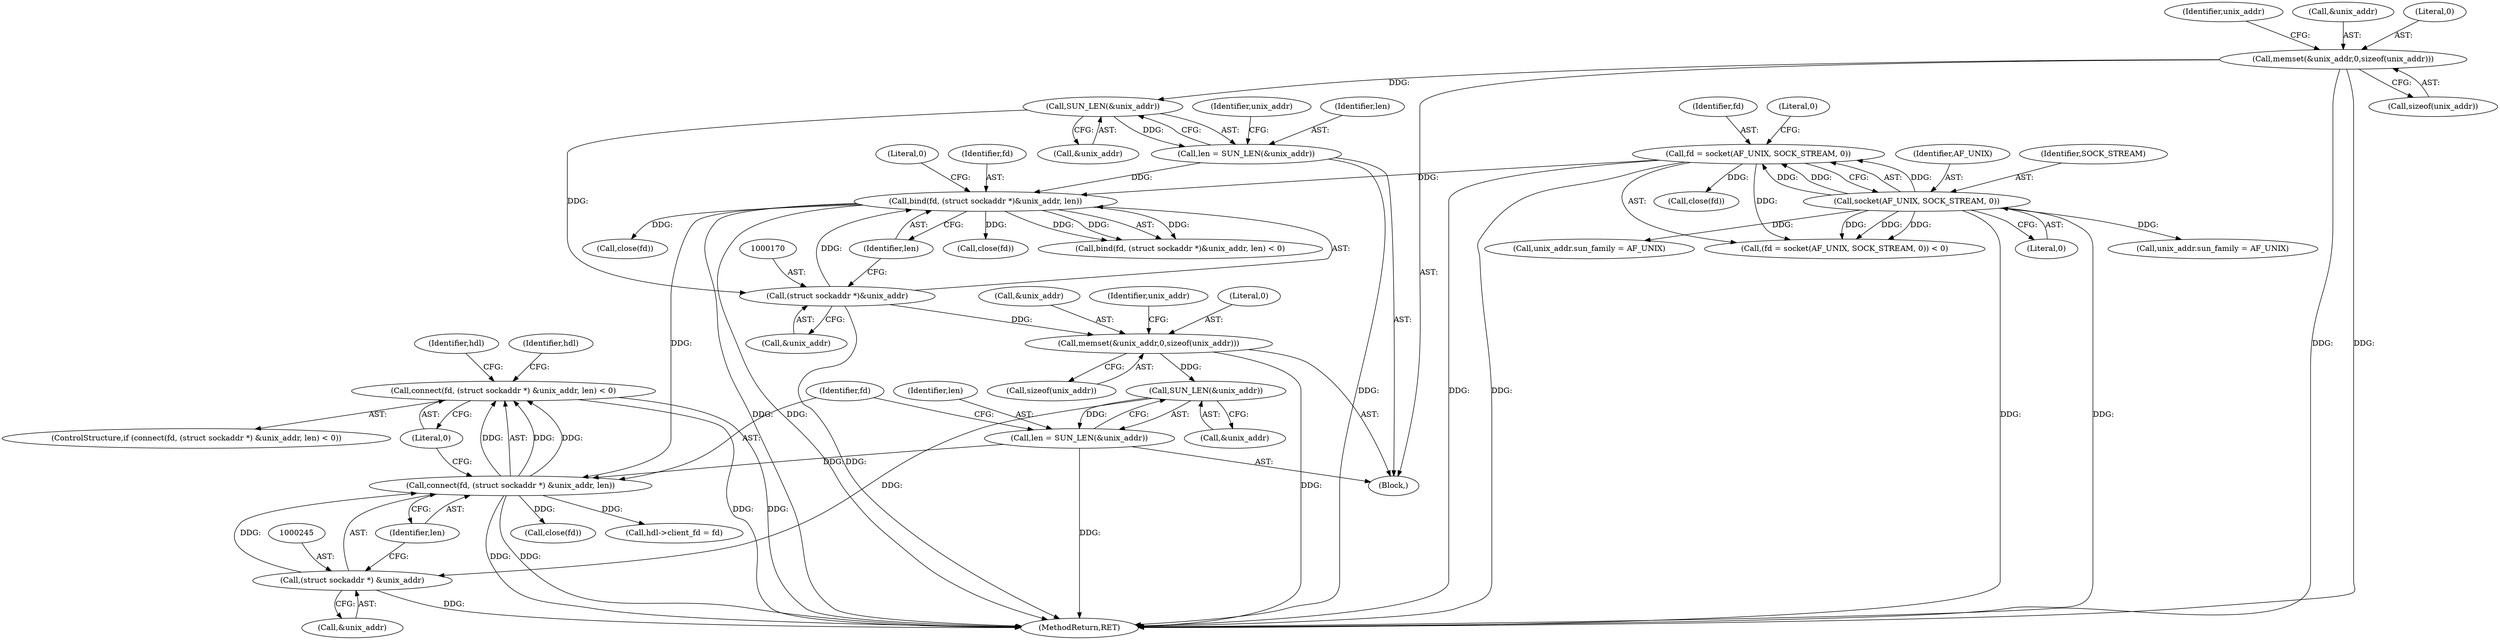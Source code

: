 digraph "0_opa-ff_c5759e7b76f5bf844be6c6641cc1b356bbc83869_0@API" {
"1000241" [label="(Call,connect(fd, (struct sockaddr *) &unix_addr, len) < 0)"];
"1000242" [label="(Call,connect(fd, (struct sockaddr *) &unix_addr, len))"];
"1000167" [label="(Call,bind(fd, (struct sockaddr *)&unix_addr, len))"];
"1000108" [label="(Call,fd = socket(AF_UNIX, SOCK_STREAM, 0))"];
"1000110" [label="(Call,socket(AF_UNIX, SOCK_STREAM, 0))"];
"1000169" [label="(Call,(struct sockaddr *)&unix_addr)"];
"1000158" [label="(Call,SUN_LEN(&unix_addr))"];
"1000118" [label="(Call,memset(&unix_addr,0,sizeof(unix_addr)))"];
"1000156" [label="(Call,len = SUN_LEN(&unix_addr))"];
"1000244" [label="(Call,(struct sockaddr *) &unix_addr)"];
"1000237" [label="(Call,SUN_LEN(&unix_addr))"];
"1000201" [label="(Call,memset(&unix_addr,0,sizeof(unix_addr)))"];
"1000235" [label="(Call,len = SUN_LEN(&unix_addr))"];
"1000180" [label="(Call,close(fd))"];
"1000113" [label="(Literal,0)"];
"1000205" [label="(Call,sizeof(unix_addr))"];
"1000242" [label="(Call,connect(fd, (struct sockaddr *) &unix_addr, len))"];
"1000126" [label="(Identifier,unix_addr)"];
"1000259" [label="(Call,hdl->client_fd = fd)"];
"1000171" [label="(Call,&unix_addr)"];
"1000159" [label="(Call,&unix_addr)"];
"1000124" [label="(Call,unix_addr.sun_family = AF_UNIX)"];
"1000235" [label="(Call,len = SUN_LEN(&unix_addr))"];
"1000241" [label="(Call,connect(fd, (struct sockaddr *) &unix_addr, len) < 0)"];
"1000119" [label="(Call,&unix_addr)"];
"1000167" [label="(Call,bind(fd, (struct sockaddr *)&unix_addr, len))"];
"1000163" [label="(Identifier,unix_addr)"];
"1000246" [label="(Call,&unix_addr)"];
"1000255" [label="(Call,close(fd))"];
"1000158" [label="(Call,SUN_LEN(&unix_addr))"];
"1000249" [label="(Literal,0)"];
"1000243" [label="(Identifier,fd)"];
"1000169" [label="(Call,(struct sockaddr *)&unix_addr)"];
"1000201" [label="(Call,memset(&unix_addr,0,sizeof(unix_addr)))"];
"1000174" [label="(Literal,0)"];
"1000240" [label="(ControlStructure,if (connect(fd, (struct sockaddr *) &unix_addr, len) < 0))"];
"1000253" [label="(Identifier,hdl)"];
"1000166" [label="(Call,bind(fd, (struct sockaddr *)&unix_addr, len) < 0)"];
"1000110" [label="(Call,socket(AF_UNIX, SOCK_STREAM, 0))"];
"1000121" [label="(Literal,0)"];
"1000111" [label="(Identifier,AF_UNIX)"];
"1000244" [label="(Call,(struct sockaddr *) &unix_addr)"];
"1000168" [label="(Identifier,fd)"];
"1000237" [label="(Call,SUN_LEN(&unix_addr))"];
"1000108" [label="(Call,fd = socket(AF_UNIX, SOCK_STREAM, 0))"];
"1000157" [label="(Identifier,len)"];
"1000236" [label="(Identifier,len)"];
"1000207" [label="(Call,unix_addr.sun_family = AF_UNIX)"];
"1000261" [label="(Identifier,hdl)"];
"1000202" [label="(Call,&unix_addr)"];
"1000238" [label="(Call,&unix_addr)"];
"1000285" [label="(MethodReturn,RET)"];
"1000140" [label="(Call,close(fd))"];
"1000209" [label="(Identifier,unix_addr)"];
"1000197" [label="(Call,close(fd))"];
"1000122" [label="(Call,sizeof(unix_addr))"];
"1000248" [label="(Identifier,len)"];
"1000173" [label="(Identifier,len)"];
"1000102" [label="(Block,)"];
"1000114" [label="(Literal,0)"];
"1000112" [label="(Identifier,SOCK_STREAM)"];
"1000156" [label="(Call,len = SUN_LEN(&unix_addr))"];
"1000118" [label="(Call,memset(&unix_addr,0,sizeof(unix_addr)))"];
"1000204" [label="(Literal,0)"];
"1000109" [label="(Identifier,fd)"];
"1000107" [label="(Call,(fd = socket(AF_UNIX, SOCK_STREAM, 0)) < 0)"];
"1000241" -> "1000240"  [label="AST: "];
"1000241" -> "1000249"  [label="CFG: "];
"1000242" -> "1000241"  [label="AST: "];
"1000249" -> "1000241"  [label="AST: "];
"1000253" -> "1000241"  [label="CFG: "];
"1000261" -> "1000241"  [label="CFG: "];
"1000241" -> "1000285"  [label="DDG: "];
"1000241" -> "1000285"  [label="DDG: "];
"1000242" -> "1000241"  [label="DDG: "];
"1000242" -> "1000241"  [label="DDG: "];
"1000242" -> "1000241"  [label="DDG: "];
"1000242" -> "1000248"  [label="CFG: "];
"1000243" -> "1000242"  [label="AST: "];
"1000244" -> "1000242"  [label="AST: "];
"1000248" -> "1000242"  [label="AST: "];
"1000249" -> "1000242"  [label="CFG: "];
"1000242" -> "1000285"  [label="DDG: "];
"1000242" -> "1000285"  [label="DDG: "];
"1000167" -> "1000242"  [label="DDG: "];
"1000244" -> "1000242"  [label="DDG: "];
"1000235" -> "1000242"  [label="DDG: "];
"1000242" -> "1000255"  [label="DDG: "];
"1000242" -> "1000259"  [label="DDG: "];
"1000167" -> "1000166"  [label="AST: "];
"1000167" -> "1000173"  [label="CFG: "];
"1000168" -> "1000167"  [label="AST: "];
"1000169" -> "1000167"  [label="AST: "];
"1000173" -> "1000167"  [label="AST: "];
"1000174" -> "1000167"  [label="CFG: "];
"1000167" -> "1000285"  [label="DDG: "];
"1000167" -> "1000285"  [label="DDG: "];
"1000167" -> "1000166"  [label="DDG: "];
"1000167" -> "1000166"  [label="DDG: "];
"1000167" -> "1000166"  [label="DDG: "];
"1000108" -> "1000167"  [label="DDG: "];
"1000169" -> "1000167"  [label="DDG: "];
"1000156" -> "1000167"  [label="DDG: "];
"1000167" -> "1000180"  [label="DDG: "];
"1000167" -> "1000197"  [label="DDG: "];
"1000108" -> "1000107"  [label="AST: "];
"1000108" -> "1000110"  [label="CFG: "];
"1000109" -> "1000108"  [label="AST: "];
"1000110" -> "1000108"  [label="AST: "];
"1000114" -> "1000108"  [label="CFG: "];
"1000108" -> "1000285"  [label="DDG: "];
"1000108" -> "1000285"  [label="DDG: "];
"1000108" -> "1000107"  [label="DDG: "];
"1000110" -> "1000108"  [label="DDG: "];
"1000110" -> "1000108"  [label="DDG: "];
"1000110" -> "1000108"  [label="DDG: "];
"1000108" -> "1000140"  [label="DDG: "];
"1000110" -> "1000113"  [label="CFG: "];
"1000111" -> "1000110"  [label="AST: "];
"1000112" -> "1000110"  [label="AST: "];
"1000113" -> "1000110"  [label="AST: "];
"1000110" -> "1000285"  [label="DDG: "];
"1000110" -> "1000285"  [label="DDG: "];
"1000110" -> "1000107"  [label="DDG: "];
"1000110" -> "1000107"  [label="DDG: "];
"1000110" -> "1000107"  [label="DDG: "];
"1000110" -> "1000124"  [label="DDG: "];
"1000110" -> "1000207"  [label="DDG: "];
"1000169" -> "1000171"  [label="CFG: "];
"1000170" -> "1000169"  [label="AST: "];
"1000171" -> "1000169"  [label="AST: "];
"1000173" -> "1000169"  [label="CFG: "];
"1000169" -> "1000285"  [label="DDG: "];
"1000158" -> "1000169"  [label="DDG: "];
"1000169" -> "1000201"  [label="DDG: "];
"1000158" -> "1000156"  [label="AST: "];
"1000158" -> "1000159"  [label="CFG: "];
"1000159" -> "1000158"  [label="AST: "];
"1000156" -> "1000158"  [label="CFG: "];
"1000158" -> "1000156"  [label="DDG: "];
"1000118" -> "1000158"  [label="DDG: "];
"1000118" -> "1000102"  [label="AST: "];
"1000118" -> "1000122"  [label="CFG: "];
"1000119" -> "1000118"  [label="AST: "];
"1000121" -> "1000118"  [label="AST: "];
"1000122" -> "1000118"  [label="AST: "];
"1000126" -> "1000118"  [label="CFG: "];
"1000118" -> "1000285"  [label="DDG: "];
"1000118" -> "1000285"  [label="DDG: "];
"1000156" -> "1000102"  [label="AST: "];
"1000157" -> "1000156"  [label="AST: "];
"1000163" -> "1000156"  [label="CFG: "];
"1000156" -> "1000285"  [label="DDG: "];
"1000244" -> "1000246"  [label="CFG: "];
"1000245" -> "1000244"  [label="AST: "];
"1000246" -> "1000244"  [label="AST: "];
"1000248" -> "1000244"  [label="CFG: "];
"1000244" -> "1000285"  [label="DDG: "];
"1000237" -> "1000244"  [label="DDG: "];
"1000237" -> "1000235"  [label="AST: "];
"1000237" -> "1000238"  [label="CFG: "];
"1000238" -> "1000237"  [label="AST: "];
"1000235" -> "1000237"  [label="CFG: "];
"1000237" -> "1000235"  [label="DDG: "];
"1000201" -> "1000237"  [label="DDG: "];
"1000201" -> "1000102"  [label="AST: "];
"1000201" -> "1000205"  [label="CFG: "];
"1000202" -> "1000201"  [label="AST: "];
"1000204" -> "1000201"  [label="AST: "];
"1000205" -> "1000201"  [label="AST: "];
"1000209" -> "1000201"  [label="CFG: "];
"1000201" -> "1000285"  [label="DDG: "];
"1000235" -> "1000102"  [label="AST: "];
"1000236" -> "1000235"  [label="AST: "];
"1000243" -> "1000235"  [label="CFG: "];
"1000235" -> "1000285"  [label="DDG: "];
}
